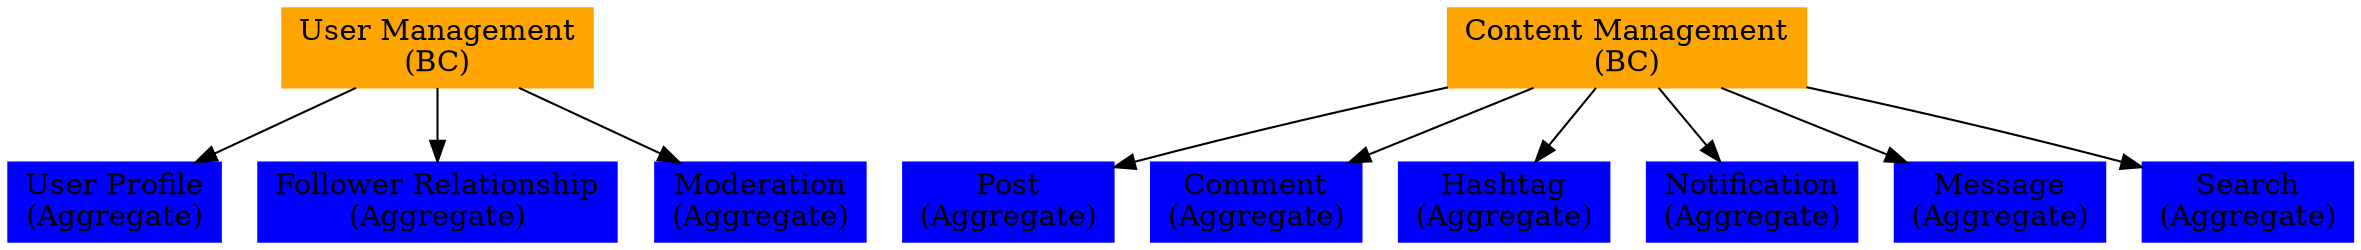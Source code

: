 digraph G {
    // Set default node styles
  node [shape=box, style=filled]

// Bounded Contexts - orange
  node [color=orange, fillcolor=orange]
UserManagement [label="User Management\n(BC)"]
ContentManagement [label="Content Management\n(BC)"]

// Aggregates - blue
  node [color=blue, fillcolor=blue]
UserProfile [label="User Profile\n(Aggregate)"]
FollowerRelationship [label="Follower Relationship\n(Aggregate)"]
Moderation [label="Moderation\n(Aggregate)"]
Post [label="Post\n(Aggregate)"]
Comment [label="Comment\n(Aggregate)"]
Hashtag [label="Hashtag\n(Aggregate)"]
Notification [label="Notification\n(Aggregate)"]
Message [label="Message\n(Aggregate)"]
Search [label="Search\n(Aggregate)"]

// Edges
  UserManagement -> UserProfile
UserManagement -> FollowerRelationship
UserManagement -> Moderation
ContentManagement -> Post
ContentManagement -> Comment
ContentManagement -> Hashtag
ContentManagement -> Notification
ContentManagement -> Message
ContentManagement -> Search
}
